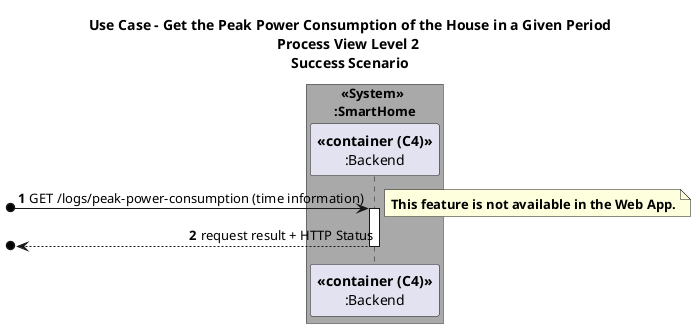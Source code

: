 @startuml
'https://plantuml.com/sequence-diagram

title Use Case - Get the Peak Power Consumption of the House in a Given Period\nProcess View Level 2 \nSuccess Scenario
autonumber

!pragma teoz true
box "  <<System>>\n:SmartHome" #DarkGrey

participant "**<<container (C4)>>**\n:Backend" as BE


participant "**<<container (C4)>>**\nBackend" as BE

[o-> BE: GET /logs/peak-power-consumption (time information)
activate BE

note right
**This feature is not available in the Web App.**
end note

[o<-- BE : request result + HTTP Status
deactivate BE

end box

@enduml